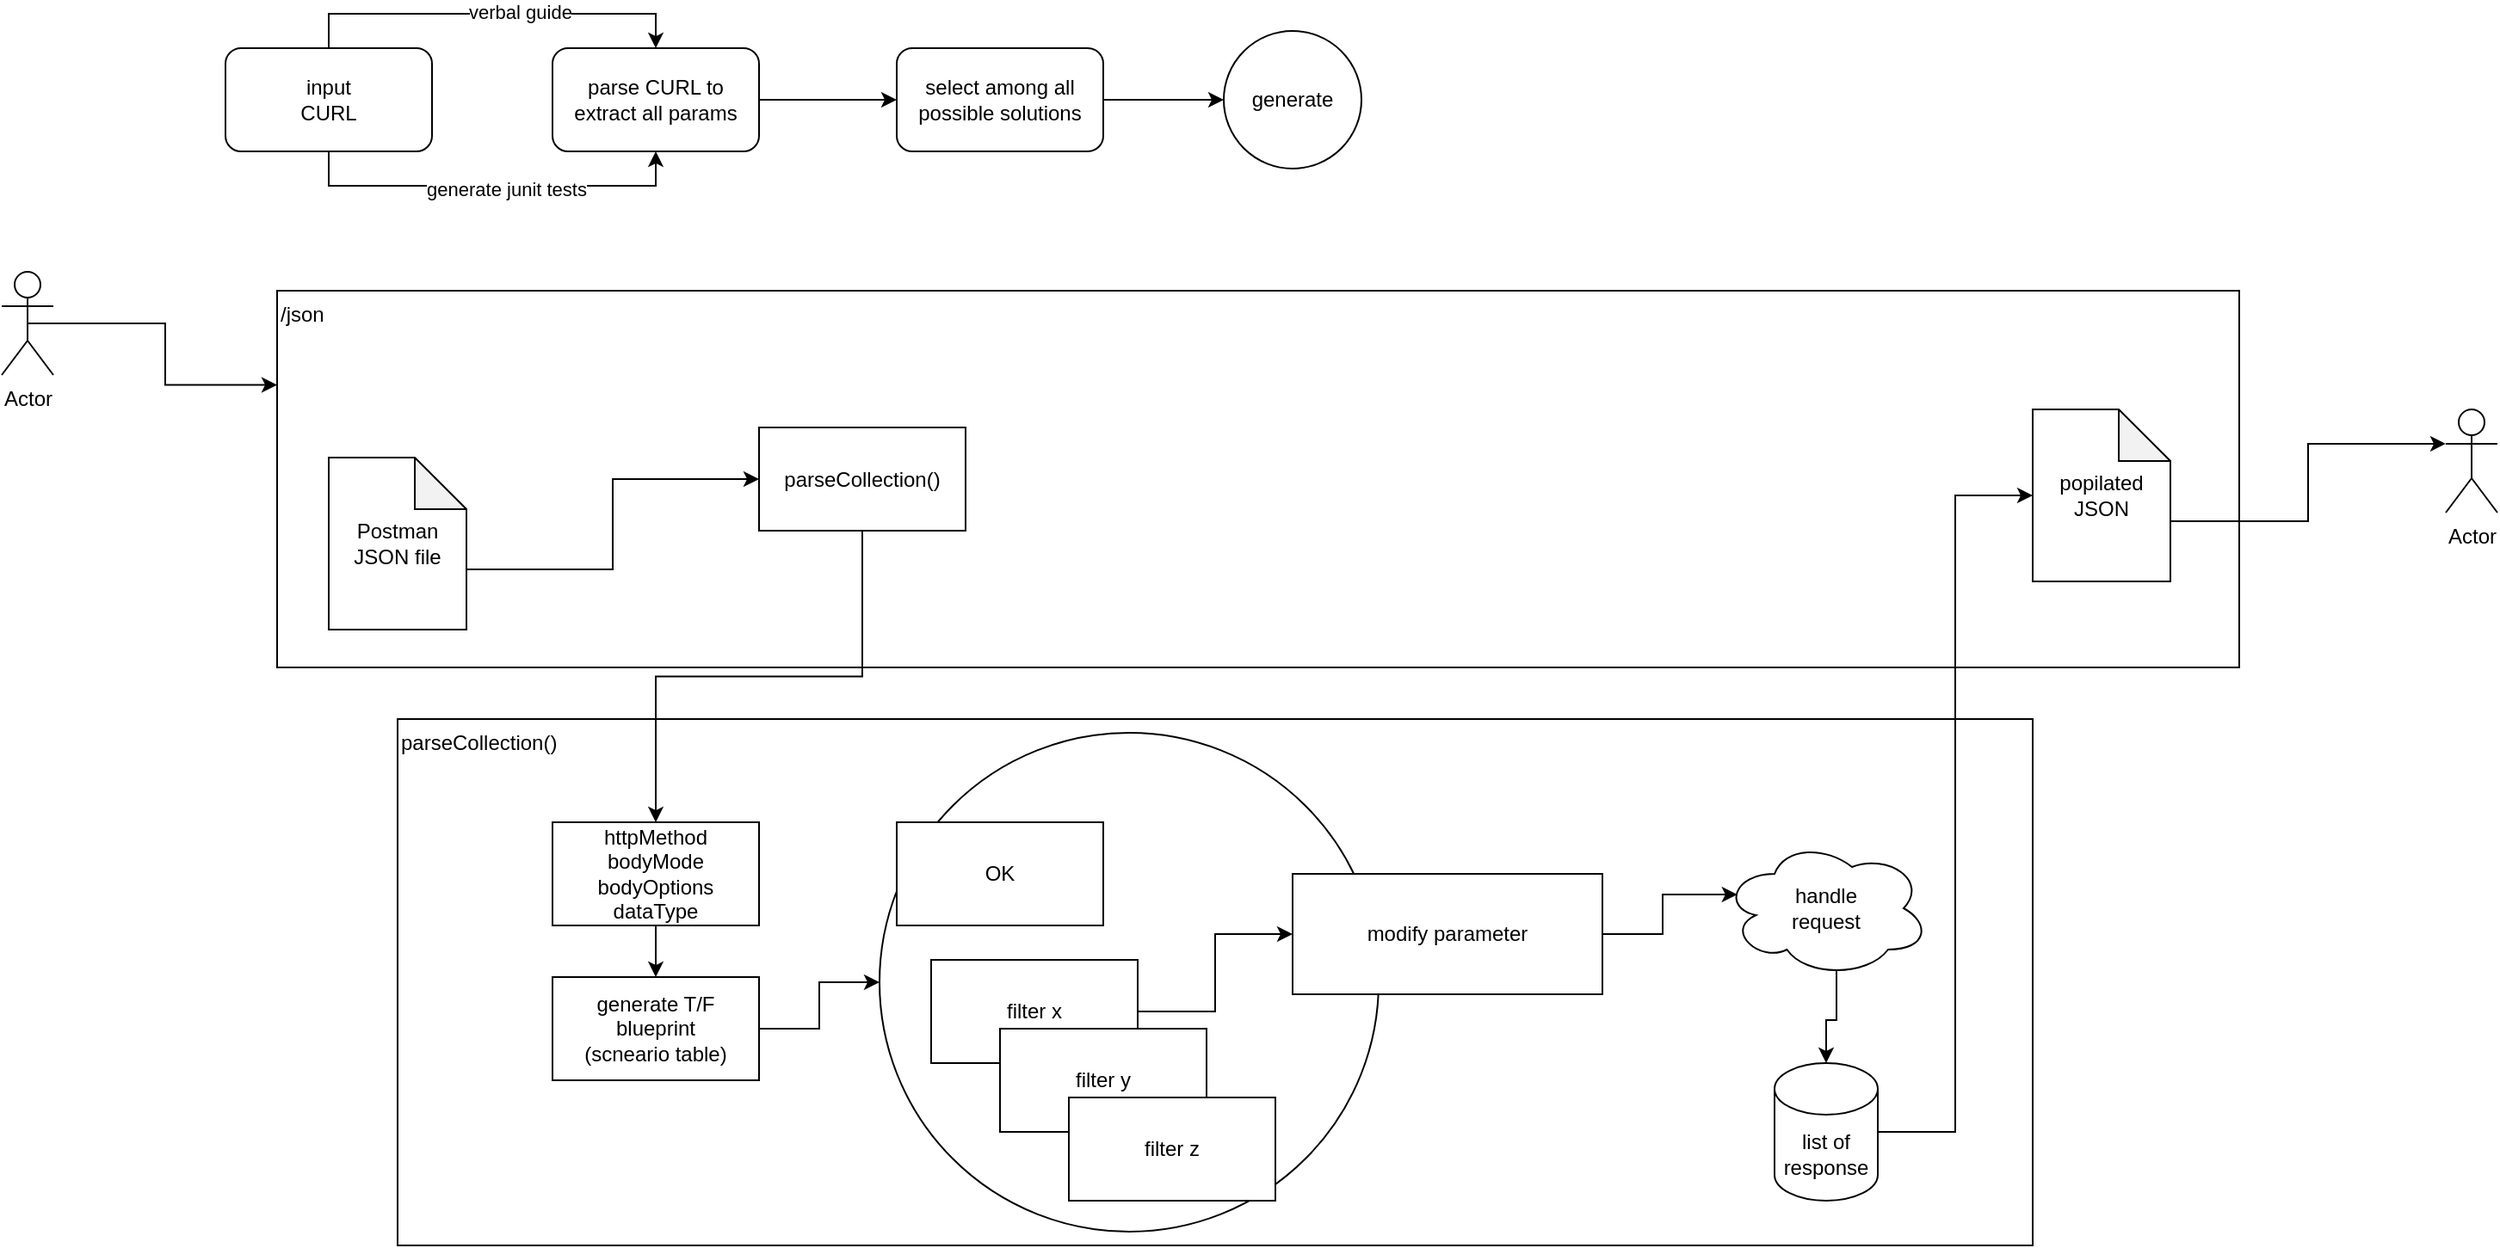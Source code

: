<mxfile version="20.3.1" type="device"><diagram id="Nxlhce84Kt4t49B2b0ak" name="Page-1"><mxGraphModel dx="2031" dy="1046" grid="1" gridSize="10" guides="1" tooltips="1" connect="1" arrows="1" fold="1" page="1" pageScale="1" pageWidth="1169" pageHeight="827" math="0" shadow="0"><root><mxCell id="0"/><mxCell id="1" parent="0"/><mxCell id="jLTQp-7fgOu0S96FTbfY-9" value="&lt;span style=&quot;text-align: center;&quot;&gt;parseCollection()&lt;/span&gt;" style="rounded=0;whiteSpace=wrap;html=1;align=left;verticalAlign=top;" vertex="1" parent="1"><mxGeometry x="270" y="510" width="950" height="306" as="geometry"/></mxCell><mxCell id="jLTQp-7fgOu0S96FTbfY-19" value="" style="ellipse;whiteSpace=wrap;html=1;aspect=fixed;" vertex="1" parent="1"><mxGeometry x="550" y="518" width="290" height="290" as="geometry"/></mxCell><mxCell id="jLTQp-7fgOu0S96FTbfY-4" value="/json" style="rounded=0;whiteSpace=wrap;html=1;align=left;verticalAlign=top;" vertex="1" parent="1"><mxGeometry x="200" y="261" width="1140" height="219" as="geometry"/></mxCell><mxCell id="PxDBiNXXeSU9kV7-ig5X-7" style="edgeStyle=orthogonalEdgeStyle;rounded=0;orthogonalLoop=1;jettySize=auto;html=1;exitX=0.5;exitY=0;exitDx=0;exitDy=0;entryX=0.5;entryY=0;entryDx=0;entryDy=0;" parent="1" source="PxDBiNXXeSU9kV7-ig5X-1" target="PxDBiNXXeSU9kV7-ig5X-6" edge="1"><mxGeometry relative="1" as="geometry"/></mxCell><mxCell id="PxDBiNXXeSU9kV7-ig5X-8" value="verbal guide" style="edgeLabel;html=1;align=center;verticalAlign=middle;resizable=0;points=[];" parent="PxDBiNXXeSU9kV7-ig5X-7" vertex="1" connectable="0"><mxGeometry x="0.14" y="1" relative="1" as="geometry"><mxPoint as="offset"/></mxGeometry></mxCell><mxCell id="PxDBiNXXeSU9kV7-ig5X-9" style="edgeStyle=orthogonalEdgeStyle;rounded=0;orthogonalLoop=1;jettySize=auto;html=1;exitX=0.5;exitY=1;exitDx=0;exitDy=0;entryX=0.5;entryY=1;entryDx=0;entryDy=0;" parent="1" source="PxDBiNXXeSU9kV7-ig5X-1" target="PxDBiNXXeSU9kV7-ig5X-6" edge="1"><mxGeometry relative="1" as="geometry"/></mxCell><mxCell id="PxDBiNXXeSU9kV7-ig5X-10" value="generate junit tests" style="edgeLabel;html=1;align=center;verticalAlign=middle;resizable=0;points=[];" parent="PxDBiNXXeSU9kV7-ig5X-9" vertex="1" connectable="0"><mxGeometry x="0.064" y="-2" relative="1" as="geometry"><mxPoint as="offset"/></mxGeometry></mxCell><mxCell id="PxDBiNXXeSU9kV7-ig5X-1" value="input&lt;br&gt;CURL" style="rounded=1;whiteSpace=wrap;html=1;" parent="1" vertex="1"><mxGeometry x="170" y="120" width="120" height="60" as="geometry"/></mxCell><mxCell id="PxDBiNXXeSU9kV7-ig5X-12" value="" style="edgeStyle=orthogonalEdgeStyle;rounded=0;orthogonalLoop=1;jettySize=auto;html=1;" parent="1" source="PxDBiNXXeSU9kV7-ig5X-6" target="PxDBiNXXeSU9kV7-ig5X-11" edge="1"><mxGeometry relative="1" as="geometry"/></mxCell><mxCell id="PxDBiNXXeSU9kV7-ig5X-6" value="parse CURL to extract all params" style="rounded=1;whiteSpace=wrap;html=1;" parent="1" vertex="1"><mxGeometry x="360" y="120" width="120" height="60" as="geometry"/></mxCell><mxCell id="PxDBiNXXeSU9kV7-ig5X-15" style="edgeStyle=orthogonalEdgeStyle;rounded=0;orthogonalLoop=1;jettySize=auto;html=1;exitX=1;exitY=0.5;exitDx=0;exitDy=0;entryX=0;entryY=0.5;entryDx=0;entryDy=0;" parent="1" source="PxDBiNXXeSU9kV7-ig5X-11" target="PxDBiNXXeSU9kV7-ig5X-13" edge="1"><mxGeometry relative="1" as="geometry"/></mxCell><mxCell id="PxDBiNXXeSU9kV7-ig5X-11" value="select among all possible solutions" style="whiteSpace=wrap;html=1;rounded=1;" parent="1" vertex="1"><mxGeometry x="560" y="120" width="120" height="60" as="geometry"/></mxCell><mxCell id="PxDBiNXXeSU9kV7-ig5X-13" value="generate" style="ellipse;whiteSpace=wrap;html=1;aspect=fixed;" parent="1" vertex="1"><mxGeometry x="750" y="110" width="80" height="80" as="geometry"/></mxCell><mxCell id="jLTQp-7fgOu0S96FTbfY-3" style="edgeStyle=orthogonalEdgeStyle;rounded=0;orthogonalLoop=1;jettySize=auto;html=1;exitX=0;exitY=0;exitDx=80;exitDy=65;exitPerimeter=0;entryX=0;entryY=0.5;entryDx=0;entryDy=0;" edge="1" parent="1" source="jLTQp-7fgOu0S96FTbfY-1" target="jLTQp-7fgOu0S96FTbfY-2"><mxGeometry relative="1" as="geometry"/></mxCell><mxCell id="jLTQp-7fgOu0S96FTbfY-1" value="Postman&lt;br&gt;JSON file" style="shape=note;whiteSpace=wrap;html=1;backgroundOutline=1;darkOpacity=0.05;" vertex="1" parent="1"><mxGeometry x="230" y="358" width="80" height="100" as="geometry"/></mxCell><mxCell id="jLTQp-7fgOu0S96FTbfY-12" style="edgeStyle=orthogonalEdgeStyle;rounded=0;orthogonalLoop=1;jettySize=auto;html=1;exitX=0.5;exitY=1;exitDx=0;exitDy=0;entryX=0.5;entryY=0;entryDx=0;entryDy=0;" edge="1" parent="1" source="jLTQp-7fgOu0S96FTbfY-2" target="jLTQp-7fgOu0S96FTbfY-10"><mxGeometry relative="1" as="geometry"/></mxCell><mxCell id="jLTQp-7fgOu0S96FTbfY-2" value="parseCollection()" style="rounded=0;whiteSpace=wrap;html=1;" vertex="1" parent="1"><mxGeometry x="480" y="340.5" width="120" height="60" as="geometry"/></mxCell><mxCell id="jLTQp-7fgOu0S96FTbfY-7" style="edgeStyle=orthogonalEdgeStyle;rounded=0;orthogonalLoop=1;jettySize=auto;html=1;exitX=0.5;exitY=0.5;exitDx=0;exitDy=0;exitPerimeter=0;entryX=0;entryY=0.25;entryDx=0;entryDy=0;" edge="1" parent="1" source="jLTQp-7fgOu0S96FTbfY-6" target="jLTQp-7fgOu0S96FTbfY-4"><mxGeometry relative="1" as="geometry"/></mxCell><mxCell id="jLTQp-7fgOu0S96FTbfY-6" value="Actor" style="shape=umlActor;verticalLabelPosition=bottom;verticalAlign=top;html=1;outlineConnect=0;" vertex="1" parent="1"><mxGeometry x="40" y="250" width="30" height="60" as="geometry"/></mxCell><mxCell id="jLTQp-7fgOu0S96FTbfY-14" style="edgeStyle=orthogonalEdgeStyle;rounded=0;orthogonalLoop=1;jettySize=auto;html=1;exitX=0.5;exitY=1;exitDx=0;exitDy=0;entryX=0.5;entryY=0;entryDx=0;entryDy=0;" edge="1" parent="1" source="jLTQp-7fgOu0S96FTbfY-10" target="jLTQp-7fgOu0S96FTbfY-13"><mxGeometry relative="1" as="geometry"/></mxCell><mxCell id="jLTQp-7fgOu0S96FTbfY-10" value="httpMethod&lt;br&gt;bodyMode&lt;br&gt;bodyOptions&lt;br&gt;dataType" style="rounded=0;whiteSpace=wrap;html=1;" vertex="1" parent="1"><mxGeometry x="360" y="570" width="120" height="60" as="geometry"/></mxCell><mxCell id="jLTQp-7fgOu0S96FTbfY-20" style="edgeStyle=orthogonalEdgeStyle;rounded=0;orthogonalLoop=1;jettySize=auto;html=1;exitX=1;exitY=0.5;exitDx=0;exitDy=0;entryX=0;entryY=0.5;entryDx=0;entryDy=0;" edge="1" parent="1" source="jLTQp-7fgOu0S96FTbfY-13" target="jLTQp-7fgOu0S96FTbfY-19"><mxGeometry relative="1" as="geometry"/></mxCell><mxCell id="jLTQp-7fgOu0S96FTbfY-13" value="generate T/F &lt;br&gt;blueprint&lt;br&gt;(scneario table)" style="rounded=0;whiteSpace=wrap;html=1;" vertex="1" parent="1"><mxGeometry x="360" y="660" width="120" height="60" as="geometry"/></mxCell><mxCell id="jLTQp-7fgOu0S96FTbfY-15" value="OK" style="rounded=0;whiteSpace=wrap;html=1;" vertex="1" parent="1"><mxGeometry x="560" y="570" width="120" height="60" as="geometry"/></mxCell><mxCell id="jLTQp-7fgOu0S96FTbfY-22" style="edgeStyle=orthogonalEdgeStyle;rounded=0;orthogonalLoop=1;jettySize=auto;html=1;exitX=1;exitY=0.5;exitDx=0;exitDy=0;entryX=0;entryY=0.5;entryDx=0;entryDy=0;" edge="1" parent="1" source="jLTQp-7fgOu0S96FTbfY-16" target="jLTQp-7fgOu0S96FTbfY-21"><mxGeometry relative="1" as="geometry"/></mxCell><mxCell id="jLTQp-7fgOu0S96FTbfY-16" value="filter x" style="rounded=0;whiteSpace=wrap;html=1;" vertex="1" parent="1"><mxGeometry x="580" y="650" width="120" height="60" as="geometry"/></mxCell><mxCell id="jLTQp-7fgOu0S96FTbfY-17" value="filter y" style="rounded=0;whiteSpace=wrap;html=1;" vertex="1" parent="1"><mxGeometry x="620" y="690" width="120" height="60" as="geometry"/></mxCell><mxCell id="jLTQp-7fgOu0S96FTbfY-18" value="filter z" style="rounded=0;whiteSpace=wrap;html=1;" vertex="1" parent="1"><mxGeometry x="660" y="730" width="120" height="60" as="geometry"/></mxCell><mxCell id="jLTQp-7fgOu0S96FTbfY-26" style="edgeStyle=orthogonalEdgeStyle;rounded=0;orthogonalLoop=1;jettySize=auto;html=1;exitX=1;exitY=0.5;exitDx=0;exitDy=0;entryX=0.07;entryY=0.4;entryDx=0;entryDy=0;entryPerimeter=0;" edge="1" parent="1" source="jLTQp-7fgOu0S96FTbfY-21" target="jLTQp-7fgOu0S96FTbfY-25"><mxGeometry relative="1" as="geometry"/></mxCell><mxCell id="jLTQp-7fgOu0S96FTbfY-21" value="modify parameter" style="rounded=0;whiteSpace=wrap;html=1;" vertex="1" parent="1"><mxGeometry x="790" y="600" width="180" height="70" as="geometry"/></mxCell><mxCell id="jLTQp-7fgOu0S96FTbfY-28" style="edgeStyle=orthogonalEdgeStyle;rounded=0;orthogonalLoop=1;jettySize=auto;html=1;exitX=0.55;exitY=0.95;exitDx=0;exitDy=0;exitPerimeter=0;entryX=0.5;entryY=0;entryDx=0;entryDy=0;entryPerimeter=0;" edge="1" parent="1" source="jLTQp-7fgOu0S96FTbfY-25" target="jLTQp-7fgOu0S96FTbfY-27"><mxGeometry relative="1" as="geometry"/></mxCell><mxCell id="jLTQp-7fgOu0S96FTbfY-25" value="handle&lt;br&gt;request" style="ellipse;shape=cloud;whiteSpace=wrap;html=1;" vertex="1" parent="1"><mxGeometry x="1040" y="580" width="120" height="80" as="geometry"/></mxCell><mxCell id="jLTQp-7fgOu0S96FTbfY-32" style="edgeStyle=orthogonalEdgeStyle;rounded=0;orthogonalLoop=1;jettySize=auto;html=1;exitX=1;exitY=0.5;exitDx=0;exitDy=0;exitPerimeter=0;entryX=0;entryY=0.5;entryDx=0;entryDy=0;entryPerimeter=0;" edge="1" parent="1" source="jLTQp-7fgOu0S96FTbfY-27" target="jLTQp-7fgOu0S96FTbfY-31"><mxGeometry relative="1" as="geometry"/></mxCell><mxCell id="jLTQp-7fgOu0S96FTbfY-27" value="list of&lt;br&gt;response" style="shape=cylinder3;whiteSpace=wrap;html=1;boundedLbl=1;backgroundOutline=1;size=15;" vertex="1" parent="1"><mxGeometry x="1070" y="710" width="60" height="80" as="geometry"/></mxCell><mxCell id="jLTQp-7fgOu0S96FTbfY-29" value="Actor" style="shape=umlActor;verticalLabelPosition=bottom;verticalAlign=top;html=1;outlineConnect=0;" vertex="1" parent="1"><mxGeometry x="1460" y="330" width="30" height="60" as="geometry"/></mxCell><mxCell id="jLTQp-7fgOu0S96FTbfY-33" style="edgeStyle=orthogonalEdgeStyle;rounded=0;orthogonalLoop=1;jettySize=auto;html=1;exitX=0;exitY=0;exitDx=80;exitDy=65;exitPerimeter=0;entryX=0;entryY=0.333;entryDx=0;entryDy=0;entryPerimeter=0;" edge="1" parent="1" source="jLTQp-7fgOu0S96FTbfY-31" target="jLTQp-7fgOu0S96FTbfY-29"><mxGeometry relative="1" as="geometry"/></mxCell><mxCell id="jLTQp-7fgOu0S96FTbfY-31" value="popilated&lt;br&gt;JSON" style="shape=note;whiteSpace=wrap;html=1;backgroundOutline=1;darkOpacity=0.05;" vertex="1" parent="1"><mxGeometry x="1220" y="330" width="80" height="100" as="geometry"/></mxCell></root></mxGraphModel></diagram></mxfile>